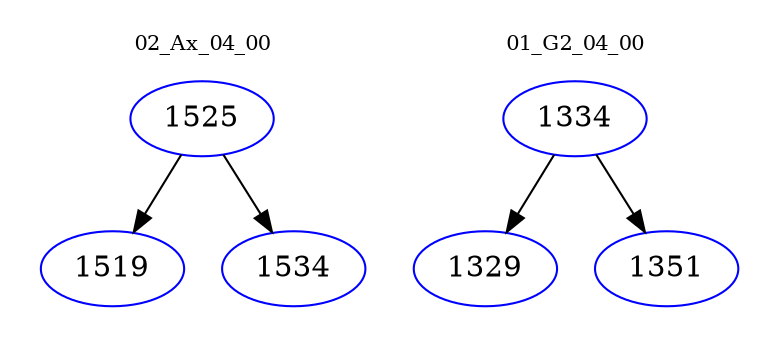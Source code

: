 digraph{
subgraph cluster_0 {
color = white
label = "02_Ax_04_00";
fontsize=10;
T0_1525 [label="1525", color="blue"]
T0_1525 -> T0_1519 [color="black"]
T0_1519 [label="1519", color="blue"]
T0_1525 -> T0_1534 [color="black"]
T0_1534 [label="1534", color="blue"]
}
subgraph cluster_1 {
color = white
label = "01_G2_04_00";
fontsize=10;
T1_1334 [label="1334", color="blue"]
T1_1334 -> T1_1329 [color="black"]
T1_1329 [label="1329", color="blue"]
T1_1334 -> T1_1351 [color="black"]
T1_1351 [label="1351", color="blue"]
}
}
